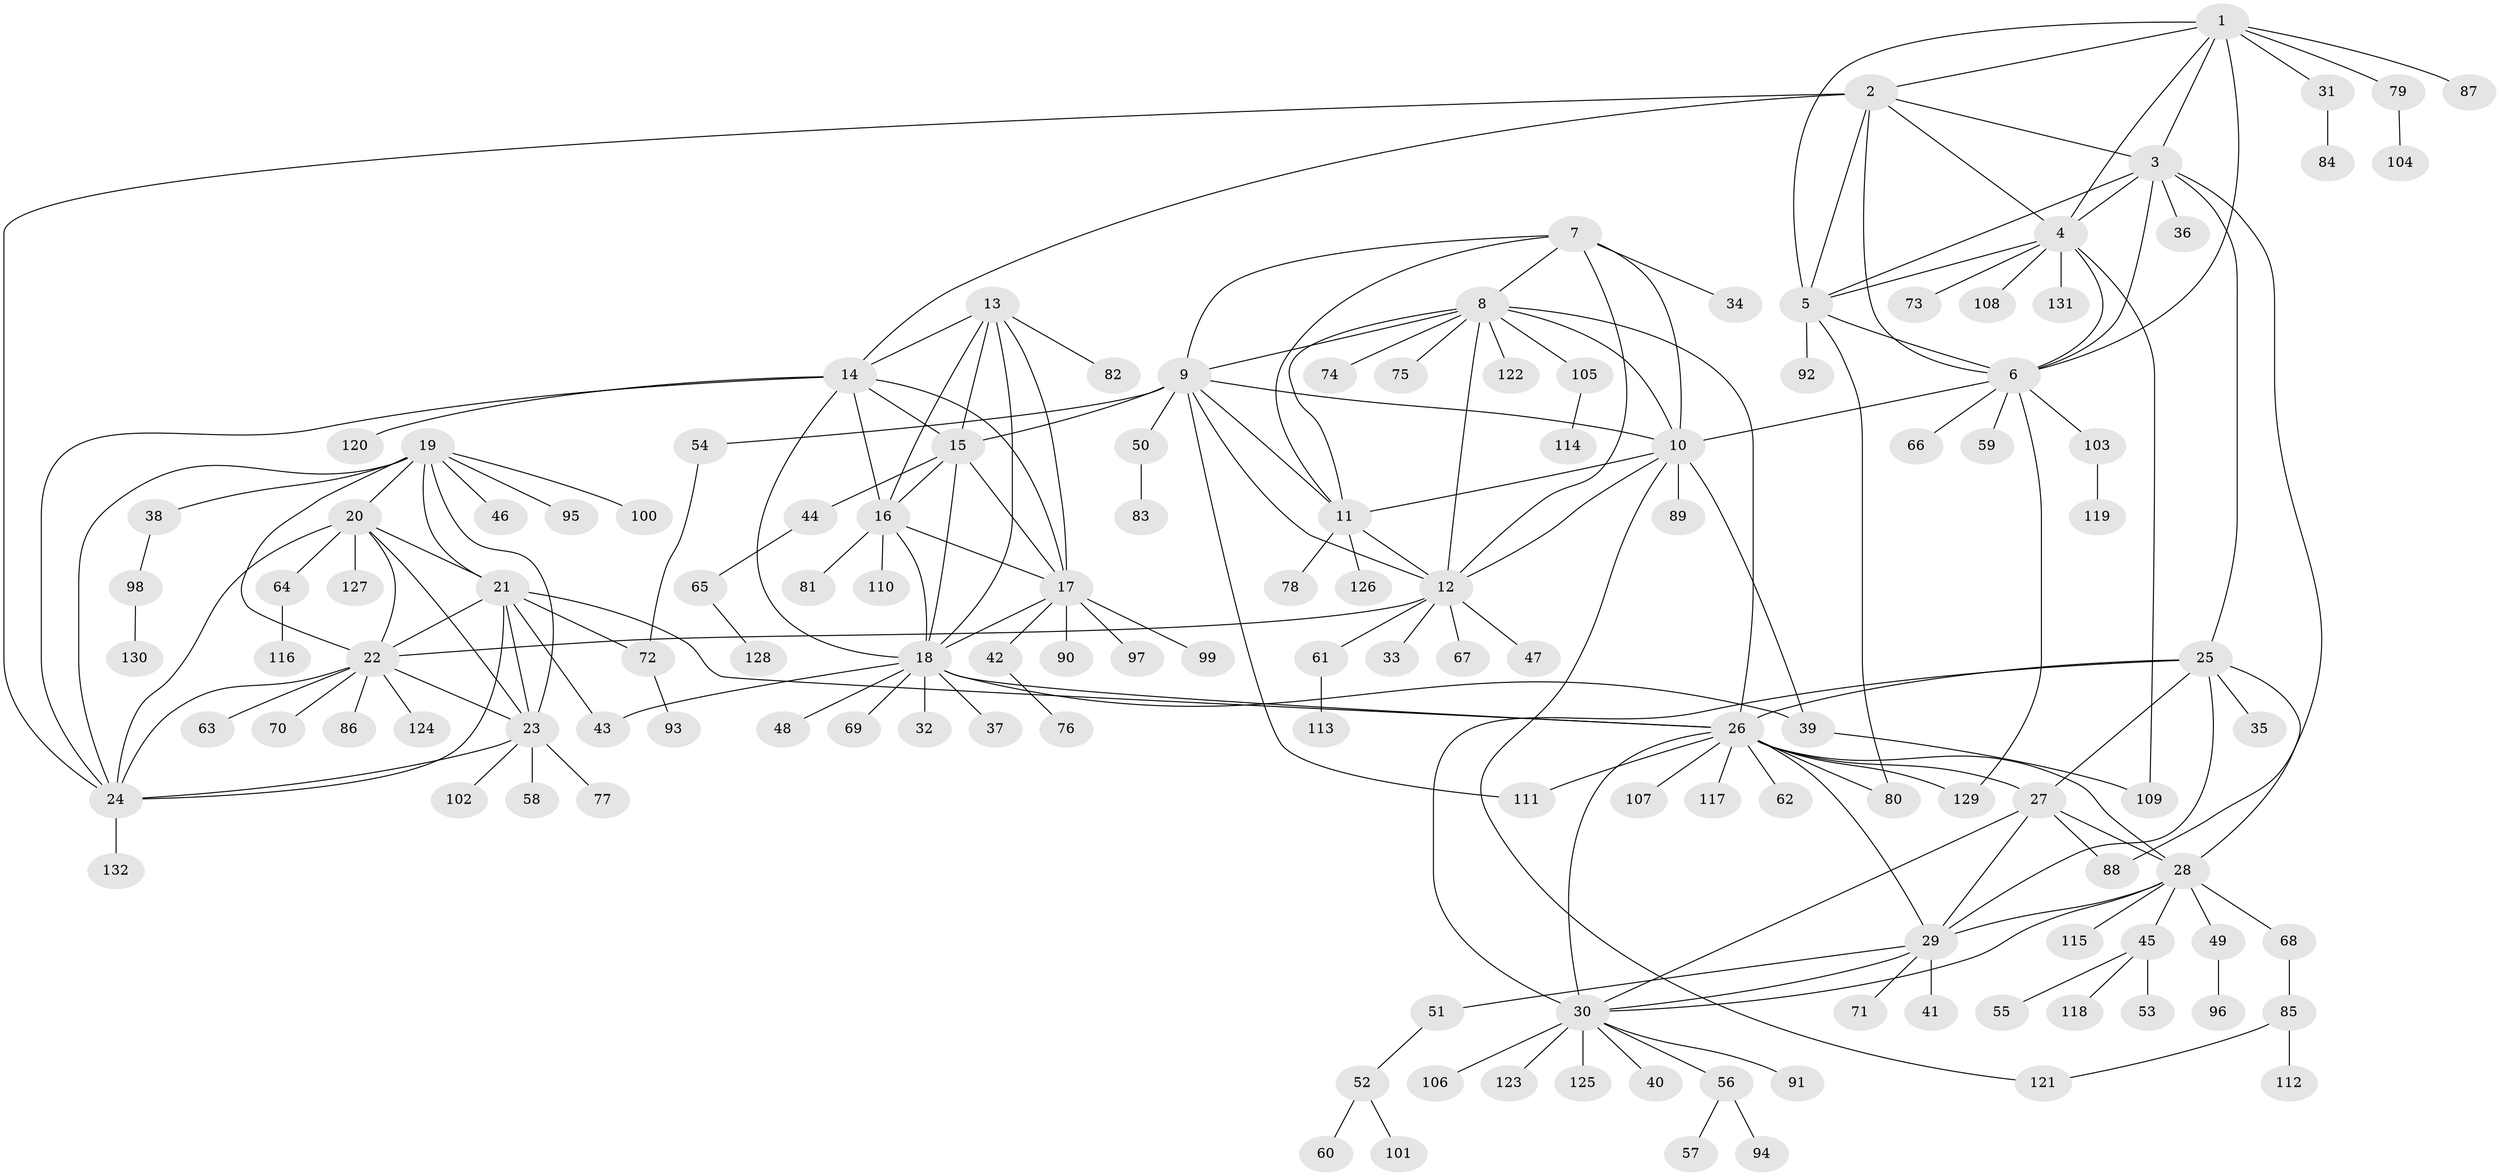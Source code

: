 // Generated by graph-tools (version 1.1) at 2025/55/03/09/25 04:55:17]
// undirected, 132 vertices, 196 edges
graph export_dot {
graph [start="1"]
  node [color=gray90,style=filled];
  1;
  2;
  3;
  4;
  5;
  6;
  7;
  8;
  9;
  10;
  11;
  12;
  13;
  14;
  15;
  16;
  17;
  18;
  19;
  20;
  21;
  22;
  23;
  24;
  25;
  26;
  27;
  28;
  29;
  30;
  31;
  32;
  33;
  34;
  35;
  36;
  37;
  38;
  39;
  40;
  41;
  42;
  43;
  44;
  45;
  46;
  47;
  48;
  49;
  50;
  51;
  52;
  53;
  54;
  55;
  56;
  57;
  58;
  59;
  60;
  61;
  62;
  63;
  64;
  65;
  66;
  67;
  68;
  69;
  70;
  71;
  72;
  73;
  74;
  75;
  76;
  77;
  78;
  79;
  80;
  81;
  82;
  83;
  84;
  85;
  86;
  87;
  88;
  89;
  90;
  91;
  92;
  93;
  94;
  95;
  96;
  97;
  98;
  99;
  100;
  101;
  102;
  103;
  104;
  105;
  106;
  107;
  108;
  109;
  110;
  111;
  112;
  113;
  114;
  115;
  116;
  117;
  118;
  119;
  120;
  121;
  122;
  123;
  124;
  125;
  126;
  127;
  128;
  129;
  130;
  131;
  132;
  1 -- 2;
  1 -- 3;
  1 -- 4;
  1 -- 5;
  1 -- 6;
  1 -- 31;
  1 -- 79;
  1 -- 87;
  2 -- 3;
  2 -- 4;
  2 -- 5;
  2 -- 6;
  2 -- 14;
  2 -- 24;
  3 -- 4;
  3 -- 5;
  3 -- 6;
  3 -- 25;
  3 -- 36;
  3 -- 88;
  4 -- 5;
  4 -- 6;
  4 -- 73;
  4 -- 108;
  4 -- 109;
  4 -- 131;
  5 -- 6;
  5 -- 80;
  5 -- 92;
  6 -- 10;
  6 -- 59;
  6 -- 66;
  6 -- 103;
  6 -- 129;
  7 -- 8;
  7 -- 9;
  7 -- 10;
  7 -- 11;
  7 -- 12;
  7 -- 34;
  8 -- 9;
  8 -- 10;
  8 -- 11;
  8 -- 12;
  8 -- 26;
  8 -- 74;
  8 -- 75;
  8 -- 105;
  8 -- 122;
  9 -- 10;
  9 -- 11;
  9 -- 12;
  9 -- 15;
  9 -- 50;
  9 -- 54;
  9 -- 111;
  10 -- 11;
  10 -- 12;
  10 -- 39;
  10 -- 89;
  10 -- 121;
  11 -- 12;
  11 -- 78;
  11 -- 126;
  12 -- 22;
  12 -- 33;
  12 -- 47;
  12 -- 61;
  12 -- 67;
  13 -- 14;
  13 -- 15;
  13 -- 16;
  13 -- 17;
  13 -- 18;
  13 -- 82;
  14 -- 15;
  14 -- 16;
  14 -- 17;
  14 -- 18;
  14 -- 24;
  14 -- 120;
  15 -- 16;
  15 -- 17;
  15 -- 18;
  15 -- 44;
  16 -- 17;
  16 -- 18;
  16 -- 81;
  16 -- 110;
  17 -- 18;
  17 -- 42;
  17 -- 90;
  17 -- 97;
  17 -- 99;
  18 -- 26;
  18 -- 32;
  18 -- 37;
  18 -- 39;
  18 -- 43;
  18 -- 48;
  18 -- 69;
  19 -- 20;
  19 -- 21;
  19 -- 22;
  19 -- 23;
  19 -- 24;
  19 -- 38;
  19 -- 46;
  19 -- 95;
  19 -- 100;
  20 -- 21;
  20 -- 22;
  20 -- 23;
  20 -- 24;
  20 -- 64;
  20 -- 127;
  21 -- 22;
  21 -- 23;
  21 -- 24;
  21 -- 26;
  21 -- 43;
  21 -- 72;
  22 -- 23;
  22 -- 24;
  22 -- 63;
  22 -- 70;
  22 -- 86;
  22 -- 124;
  23 -- 24;
  23 -- 58;
  23 -- 77;
  23 -- 102;
  24 -- 132;
  25 -- 26;
  25 -- 27;
  25 -- 28;
  25 -- 29;
  25 -- 30;
  25 -- 35;
  26 -- 27;
  26 -- 28;
  26 -- 29;
  26 -- 30;
  26 -- 62;
  26 -- 80;
  26 -- 107;
  26 -- 111;
  26 -- 117;
  26 -- 129;
  27 -- 28;
  27 -- 29;
  27 -- 30;
  27 -- 88;
  28 -- 29;
  28 -- 30;
  28 -- 45;
  28 -- 49;
  28 -- 68;
  28 -- 115;
  29 -- 30;
  29 -- 41;
  29 -- 51;
  29 -- 71;
  30 -- 40;
  30 -- 56;
  30 -- 91;
  30 -- 106;
  30 -- 123;
  30 -- 125;
  31 -- 84;
  38 -- 98;
  39 -- 109;
  42 -- 76;
  44 -- 65;
  45 -- 53;
  45 -- 55;
  45 -- 118;
  49 -- 96;
  50 -- 83;
  51 -- 52;
  52 -- 60;
  52 -- 101;
  54 -- 72;
  56 -- 57;
  56 -- 94;
  61 -- 113;
  64 -- 116;
  65 -- 128;
  68 -- 85;
  72 -- 93;
  79 -- 104;
  85 -- 112;
  85 -- 121;
  98 -- 130;
  103 -- 119;
  105 -- 114;
}
